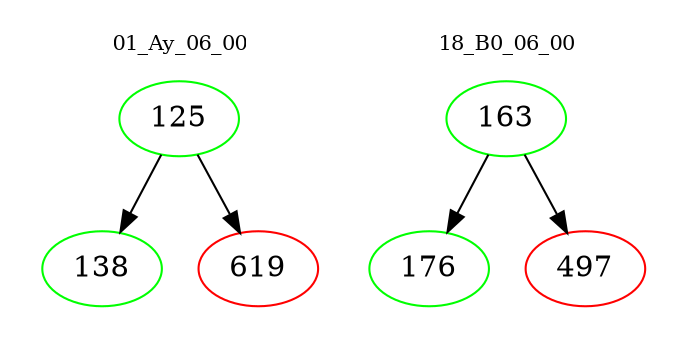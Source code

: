digraph{
subgraph cluster_0 {
color = white
label = "01_Ay_06_00";
fontsize=10;
T0_125 [label="125", color="green"]
T0_125 -> T0_138 [color="black"]
T0_138 [label="138", color="green"]
T0_125 -> T0_619 [color="black"]
T0_619 [label="619", color="red"]
}
subgraph cluster_1 {
color = white
label = "18_B0_06_00";
fontsize=10;
T1_163 [label="163", color="green"]
T1_163 -> T1_176 [color="black"]
T1_176 [label="176", color="green"]
T1_163 -> T1_497 [color="black"]
T1_497 [label="497", color="red"]
}
}
